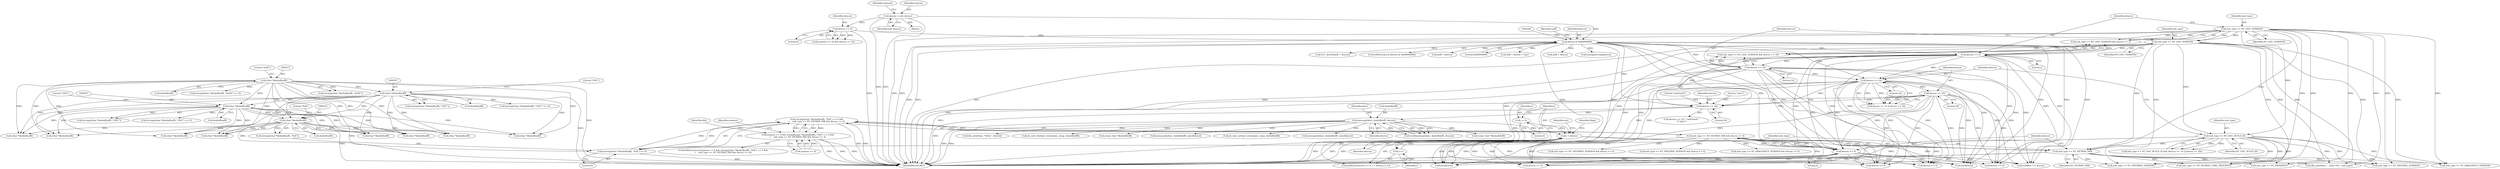 digraph "0_file_ce90e05774dd77d86cfc8dfa6da57b32816841c4_2@API" {
"1000528" [label="(Call,strcmp((char *)&nbuf[noff], \"PaX\") == 0 &&\n\t    xnh_type == NT_NETBSD_PAX && descsz == 4)"];
"1000529" [label="(Call,strcmp((char *)&nbuf[noff], \"PaX\") == 0)"];
"1000531" [label="(Call,(char *)&nbuf[noff])"];
"1000271" [label="(Call,(char *)&nbuf[noff])"];
"1000306" [label="(Call,(char *)&nbuf[noff])"];
"1000452" [label="(Call,(char *)&nbuf[noff])"];
"1000539" [label="(Call,xnh_type == NT_NETBSD_PAX && descsz == 4)"];
"1000540" [label="(Call,xnh_type == NT_NETBSD_PAX)"];
"1000315" [label="(Call,xnh_type == NT_GNU_VERSION)"];
"1000280" [label="(Call,xnh_type == NT_GNU_VERSION)"];
"1000461" [label="(Call,xnh_type == NT_GNU_BUILD_ID)"];
"1000543" [label="(Call,descsz == 4)"];
"1000283" [label="(Call,descsz == 2)"];
"1000199" [label="(Call,descsz & 0x80000000)"];
"1000172" [label="(Call,descsz == 0)"];
"1000164" [label="(Call,descsz = xnh_descsz)"];
"1000318" [label="(Call,descsz == 16)"];
"1000468" [label="(Call,descsz == 20)"];
"1000465" [label="(Call,descsz == 16)"];
"1000502" [label="(Call,i < descsz)"];
"1000505" [label="(Call,i++)"];
"1000499" [label="(Call,i = 0)"];
"1000491" [label="(Call,memcpy(desc, &nbuf[doff], descsz))"];
"1000480" [label="(Call,descsz == 16)"];
"1000524" [label="(Call,namesz == 4 && strcmp((char *)&nbuf[noff], \"PaX\") == 0 &&\n\t    xnh_type == NT_NETBSD_PAX && descsz == 4)"];
"1000285" [label="(Literal,2)"];
"1000556" [label="(Call,memcpy(&desc, &nbuf[doff], sizeof(desc)))"];
"1000238" [label="(Call,doff + descsz > size)"];
"1000506" [label="(Identifier,i)"];
"1000621" [label="(Identifier,namesz)"];
"1000173" [label="(Identifier,descsz)"];
"1000277" [label="(Literal,\"SuSE\")"];
"1000504" [label="(Identifier,descsz)"];
"1000718" [label="(Call,(char *)&nbuf[noff])"];
"1000543" [label="(Call,descsz == 4)"];
"1000982" [label="(Call,xnh_type == NT_NETBSD_CORE_PROCINFO)"];
"1000466" [label="(Identifier,descsz)"];
"1000304" [label="(Call,strcmp((char *)&nbuf[noff], \"GNU\") == 0)"];
"1000312" [label="(Literal,\"GNU\")"];
"1000279" [label="(Call,xnh_type == NT_GNU_VERSION && descsz == 2)"];
"1000480" [label="(Call,descsz == 16)"];
"1000467" [label="(Literal,16)"];
"1000503" [label="(Identifier,i)"];
"1000269" [label="(Call,strcmp((char *)&nbuf[noff], \"SuSE\") == 0)"];
"1000643" [label="(Call,do_note_netbsd_version(ms, swap, &nbuf[doff]))"];
"1000305" [label="(Call,strcmp((char *)&nbuf[noff], \"GNU\"))"];
"1000804" [label="(Call,xnh_type == NT_DRAGONFLY_VERSION && descsz == 4)"];
"1000281" [label="(Identifier,xnh_type)"];
"1000470" [label="(Literal,20)"];
"1000468" [label="(Call,descsz == 20)"];
"1000199" [label="(Call,descsz & 0x80000000)"];
"1000528" [label="(Call,strcmp((char *)&nbuf[noff], \"PaX\") == 0 &&\n\t    xnh_type == NT_NETBSD_PAX && descsz == 4)"];
"1000174" [label="(Literal,0)"];
"1000239" [label="(Call,doff + descsz)"];
"1000824" [label="(Call,memcpy(&desc, &nbuf[doff], sizeof(desc)))"];
"1000541" [label="(Identifier,xnh_type)"];
"1000639" [label="(Call,descsz == 4)"];
"1000769" [label="(Call,descsz == 4)"];
"1000489" [label="(Call,(void)memcpy(desc, &nbuf[doff], descsz))"];
"1000208" [label="(Call,(unsigned long)descsz)"];
"1000451" [label="(Call,strcmp((char *)&nbuf[noff], \"GNU\"))"];
"1000463" [label="(Identifier,NT_GNU_BUILD_ID)"];
"1000214" [label="(Identifier,noff)"];
"1000283" [label="(Call,descsz == 2)"];
"1000164" [label="(Call,descsz = xnh_descsz)"];
"1000172" [label="(Call,descsz == 0)"];
"1000450" [label="(Call,strcmp((char *)&nbuf[noff], \"GNU\") == 0)"];
"1000317" [label="(Identifier,NT_GNU_VERSION)"];
"1000544" [label="(Identifier,descsz)"];
"1000492" [label="(Identifier,desc)"];
"1000907" [label="(Call,(char *)&nbuf[noff])"];
"1000808" [label="(Call,descsz == 4)"];
"1000170" [label="(Identifier,namesz)"];
"1001043" [label="(Call,xnh_type == NT_PRPSINFO)"];
"1000523" [label="(ControlStructure,if (namesz == 4 && strcmp((char *)&nbuf[noff], \"PaX\") == 0 &&\n\t    xnh_type == NT_NETBSD_PAX && descsz == 4))"];
"1000540" [label="(Call,xnh_type == NT_NETBSD_PAX)"];
"1000314" [label="(Call,xnh_type == NT_GNU_VERSION && descsz == 16)"];
"1000469" [label="(Identifier,descsz)"];
"1000531" [label="(Call,(char *)&nbuf[noff])"];
"1000510" [label="(Identifier,ms)"];
"1000796" [label="(Call,(char *)&nbuf[noff])"];
"1000461" [label="(Call,xnh_type == NT_GNU_BUILD_ID)"];
"1000765" [label="(Call,xnh_type == NT_OPENBSD_VERSION && descsz == 4)"];
"1000666" [label="(Call,(const char *)&nbuf[doff])"];
"1000168" [label="(Call,(namesz == 0) && (descsz == 0))"];
"1000306" [label="(Call,(char *)&nbuf[noff])"];
"1000700" [label="(Call,file_printf(ms, \", note=%u\", xnh_type))"];
"1000521" [label="(Identifier,flags)"];
"1000539" [label="(Call,xnh_type == NT_NETBSD_PAX && descsz == 4)"];
"1001244" [label="(MethodReturn,RET)"];
"1000464" [label="(Call,descsz == 16 || descsz == 20)"];
"1000271" [label="(Call,(char *)&nbuf[noff])"];
"1000729" [label="(Call,xnh_type == NT_FREEBSD_VERSION)"];
"1000491" [label="(Call,memcpy(desc, &nbuf[doff], descsz))"];
"1000452" [label="(Call,(char *)&nbuf[noff])"];
"1000315" [label="(Call,xnh_type == NT_GNU_VERSION)"];
"1000545" [label="(Literal,4)"];
"1000497" [label="(Identifier,descsz)"];
"1000498" [label="(ControlStructure,for (i = 0; i < descsz; i++))"];
"1000284" [label="(Identifier,descsz)"];
"1000502" [label="(Call,i < descsz)"];
"1000533" [label="(Call,&nbuf[noff])"];
"1000481" [label="(Identifier,descsz)"];
"1000484" [label="(Literal,\"sha1\")"];
"1000319" [label="(Identifier,descsz)"];
"1000499" [label="(Call,i = 0)"];
"1000538" [label="(Literal,0)"];
"1000479" [label="(Call,descsz == 16 ? \"md5/uuid\" :\n\t\t\"sha1\")"];
"1000460" [label="(Call,xnh_type == NT_GNU_BUILD_ID && (descsz == 16 || descsz == 20))"];
"1000524" [label="(Call,namesz == 4 && strcmp((char *)&nbuf[noff], \"PaX\") == 0 &&\n\t    xnh_type == NT_NETBSD_PAX && descsz == 4)"];
"1000280" [label="(Call,xnh_type == NT_GNU_VERSION)"];
"1000316" [label="(Identifier,xnh_type)"];
"1000270" [label="(Call,strcmp((char *)&nbuf[noff], \"SuSE\"))"];
"1000873" [label="(Call,(char *)&nbuf[noff])"];
"1000200" [label="(Identifier,descsz)"];
"1000493" [label="(Call,&nbuf[doff])"];
"1000926" [label="(Call,(char *)&nbuf[noff])"];
"1000501" [label="(Literal,0)"];
"1000757" [label="(Call,(char *)&nbuf[noff])"];
"1000552" [label="(Identifier,did)"];
"1000166" [label="(Identifier,xnh_descsz)"];
"1000308" [label="(Call,&nbuf[noff])"];
"1000728" [label="(Call,xnh_type == NT_FREEBSD_VERSION && descsz == 4)"];
"1000732" [label="(Call,descsz == 4)"];
"1000282" [label="(Identifier,NT_GNU_VERSION)"];
"1000683" [label="(Call,(int)descsz)"];
"1000462" [label="(Identifier,xnh_type)"];
"1000458" [label="(Literal,\"GNU\")"];
"1000542" [label="(Identifier,NT_NETBSD_PAX)"];
"1000509" [label="(Call,file_printf(ms, \"%02x\", desc[i]))"];
"1000465" [label="(Call,descsz == 16)"];
"1000736" [label="(Call,do_note_freebsd_version(ms, swap, &nbuf[doff]))"];
"1000805" [label="(Call,xnh_type == NT_DRAGONFLY_VERSION)"];
"1000125" [label="(Block,)"];
"1000233" [label="(Call,ELF_ALIGN(doff + descsz))"];
"1000454" [label="(Call,&nbuf[noff])"];
"1000198" [label="(ControlStructure,if (descsz & 0x80000000))"];
"1000530" [label="(Call,strcmp((char *)&nbuf[noff], \"PaX\"))"];
"1000888" [label="(Call,(char *)&nbuf[noff])"];
"1000234" [label="(Call,doff + descsz)"];
"1000320" [label="(Literal,16)"];
"1000537" [label="(Literal,\"PaX\")"];
"1000482" [label="(Literal,16)"];
"1000483" [label="(Literal,\"md5/uuid\")"];
"1001100" [label="(Call,reloffset >= descsz)"];
"1000663" [label="(Call,(int)descsz)"];
"1000766" [label="(Call,xnh_type == NT_OPENBSD_VERSION)"];
"1000625" [label="(Call,(char *)&nbuf[noff])"];
"1000201" [label="(Literal,0x80000000)"];
"1000505" [label="(Call,i++)"];
"1000529" [label="(Call,strcmp((char *)&nbuf[noff], \"PaX\") == 0)"];
"1000500" [label="(Identifier,i)"];
"1000686" [label="(Call,(const char *)&nbuf[doff])"];
"1000273" [label="(Call,&nbuf[noff])"];
"1000318" [label="(Call,descsz == 16)"];
"1000165" [label="(Identifier,descsz)"];
"1000525" [label="(Call,namesz == 4)"];
"1000528" -> "1000524"  [label="AST: "];
"1000528" -> "1000529"  [label="CFG: "];
"1000528" -> "1000539"  [label="CFG: "];
"1000529" -> "1000528"  [label="AST: "];
"1000539" -> "1000528"  [label="AST: "];
"1000524" -> "1000528"  [label="CFG: "];
"1000528" -> "1001244"  [label="DDG: "];
"1000528" -> "1001244"  [label="DDG: "];
"1000528" -> "1000524"  [label="DDG: "];
"1000528" -> "1000524"  [label="DDG: "];
"1000529" -> "1000528"  [label="DDG: "];
"1000529" -> "1000528"  [label="DDG: "];
"1000539" -> "1000528"  [label="DDG: "];
"1000539" -> "1000528"  [label="DDG: "];
"1000529" -> "1000538"  [label="CFG: "];
"1000530" -> "1000529"  [label="AST: "];
"1000538" -> "1000529"  [label="AST: "];
"1000541" -> "1000529"  [label="CFG: "];
"1000529" -> "1001244"  [label="DDG: "];
"1000531" -> "1000529"  [label="DDG: "];
"1000531" -> "1000530"  [label="AST: "];
"1000531" -> "1000533"  [label="CFG: "];
"1000532" -> "1000531"  [label="AST: "];
"1000533" -> "1000531"  [label="AST: "];
"1000537" -> "1000531"  [label="CFG: "];
"1000531" -> "1001244"  [label="DDG: "];
"1000531" -> "1000530"  [label="DDG: "];
"1000271" -> "1000531"  [label="DDG: "];
"1000306" -> "1000531"  [label="DDG: "];
"1000452" -> "1000531"  [label="DDG: "];
"1000531" -> "1000625"  [label="DDG: "];
"1000531" -> "1000718"  [label="DDG: "];
"1000531" -> "1000757"  [label="DDG: "];
"1000531" -> "1000796"  [label="DDG: "];
"1000531" -> "1000873"  [label="DDG: "];
"1000531" -> "1000888"  [label="DDG: "];
"1000531" -> "1000907"  [label="DDG: "];
"1000531" -> "1000926"  [label="DDG: "];
"1000271" -> "1000270"  [label="AST: "];
"1000271" -> "1000273"  [label="CFG: "];
"1000272" -> "1000271"  [label="AST: "];
"1000273" -> "1000271"  [label="AST: "];
"1000277" -> "1000271"  [label="CFG: "];
"1000271" -> "1001244"  [label="DDG: "];
"1000271" -> "1000269"  [label="DDG: "];
"1000271" -> "1000270"  [label="DDG: "];
"1000271" -> "1000306"  [label="DDG: "];
"1000271" -> "1000452"  [label="DDG: "];
"1000271" -> "1000625"  [label="DDG: "];
"1000271" -> "1000718"  [label="DDG: "];
"1000271" -> "1000757"  [label="DDG: "];
"1000271" -> "1000796"  [label="DDG: "];
"1000271" -> "1000873"  [label="DDG: "];
"1000271" -> "1000888"  [label="DDG: "];
"1000271" -> "1000907"  [label="DDG: "];
"1000271" -> "1000926"  [label="DDG: "];
"1000306" -> "1000305"  [label="AST: "];
"1000306" -> "1000308"  [label="CFG: "];
"1000307" -> "1000306"  [label="AST: "];
"1000308" -> "1000306"  [label="AST: "];
"1000312" -> "1000306"  [label="CFG: "];
"1000306" -> "1001244"  [label="DDG: "];
"1000306" -> "1000304"  [label="DDG: "];
"1000306" -> "1000305"  [label="DDG: "];
"1000306" -> "1000452"  [label="DDG: "];
"1000306" -> "1000625"  [label="DDG: "];
"1000306" -> "1000718"  [label="DDG: "];
"1000306" -> "1000757"  [label="DDG: "];
"1000306" -> "1000796"  [label="DDG: "];
"1000306" -> "1000873"  [label="DDG: "];
"1000306" -> "1000888"  [label="DDG: "];
"1000306" -> "1000907"  [label="DDG: "];
"1000306" -> "1000926"  [label="DDG: "];
"1000452" -> "1000451"  [label="AST: "];
"1000452" -> "1000454"  [label="CFG: "];
"1000453" -> "1000452"  [label="AST: "];
"1000454" -> "1000452"  [label="AST: "];
"1000458" -> "1000452"  [label="CFG: "];
"1000452" -> "1001244"  [label="DDG: "];
"1000452" -> "1000450"  [label="DDG: "];
"1000452" -> "1000451"  [label="DDG: "];
"1000452" -> "1000625"  [label="DDG: "];
"1000452" -> "1000718"  [label="DDG: "];
"1000452" -> "1000757"  [label="DDG: "];
"1000452" -> "1000796"  [label="DDG: "];
"1000452" -> "1000873"  [label="DDG: "];
"1000452" -> "1000888"  [label="DDG: "];
"1000452" -> "1000907"  [label="DDG: "];
"1000452" -> "1000926"  [label="DDG: "];
"1000539" -> "1000540"  [label="CFG: "];
"1000539" -> "1000543"  [label="CFG: "];
"1000540" -> "1000539"  [label="AST: "];
"1000543" -> "1000539"  [label="AST: "];
"1000539" -> "1001244"  [label="DDG: "];
"1000539" -> "1001244"  [label="DDG: "];
"1000540" -> "1000539"  [label="DDG: "];
"1000540" -> "1000539"  [label="DDG: "];
"1000543" -> "1000539"  [label="DDG: "];
"1000543" -> "1000539"  [label="DDG: "];
"1000539" -> "1000728"  [label="DDG: "];
"1000539" -> "1000765"  [label="DDG: "];
"1000539" -> "1000804"  [label="DDG: "];
"1000540" -> "1000542"  [label="CFG: "];
"1000541" -> "1000540"  [label="AST: "];
"1000542" -> "1000540"  [label="AST: "];
"1000544" -> "1000540"  [label="CFG: "];
"1000540" -> "1001244"  [label="DDG: "];
"1000540" -> "1001244"  [label="DDG: "];
"1000315" -> "1000540"  [label="DDG: "];
"1000280" -> "1000540"  [label="DDG: "];
"1000461" -> "1000540"  [label="DDG: "];
"1000540" -> "1000700"  [label="DDG: "];
"1000540" -> "1000729"  [label="DDG: "];
"1000540" -> "1000766"  [label="DDG: "];
"1000540" -> "1000805"  [label="DDG: "];
"1000540" -> "1000982"  [label="DDG: "];
"1000540" -> "1001043"  [label="DDG: "];
"1000315" -> "1000314"  [label="AST: "];
"1000315" -> "1000317"  [label="CFG: "];
"1000316" -> "1000315"  [label="AST: "];
"1000317" -> "1000315"  [label="AST: "];
"1000319" -> "1000315"  [label="CFG: "];
"1000314" -> "1000315"  [label="CFG: "];
"1000315" -> "1001244"  [label="DDG: "];
"1000315" -> "1001244"  [label="DDG: "];
"1000315" -> "1000314"  [label="DDG: "];
"1000315" -> "1000314"  [label="DDG: "];
"1000280" -> "1000315"  [label="DDG: "];
"1000280" -> "1000315"  [label="DDG: "];
"1000315" -> "1000461"  [label="DDG: "];
"1000315" -> "1000700"  [label="DDG: "];
"1000315" -> "1000729"  [label="DDG: "];
"1000315" -> "1000766"  [label="DDG: "];
"1000315" -> "1000805"  [label="DDG: "];
"1000315" -> "1000982"  [label="DDG: "];
"1000315" -> "1001043"  [label="DDG: "];
"1000280" -> "1000279"  [label="AST: "];
"1000280" -> "1000282"  [label="CFG: "];
"1000281" -> "1000280"  [label="AST: "];
"1000282" -> "1000280"  [label="AST: "];
"1000284" -> "1000280"  [label="CFG: "];
"1000279" -> "1000280"  [label="CFG: "];
"1000280" -> "1001244"  [label="DDG: "];
"1000280" -> "1001244"  [label="DDG: "];
"1000280" -> "1000279"  [label="DDG: "];
"1000280" -> "1000279"  [label="DDG: "];
"1000280" -> "1000461"  [label="DDG: "];
"1000280" -> "1000700"  [label="DDG: "];
"1000280" -> "1000729"  [label="DDG: "];
"1000280" -> "1000766"  [label="DDG: "];
"1000280" -> "1000805"  [label="DDG: "];
"1000280" -> "1000982"  [label="DDG: "];
"1000280" -> "1001043"  [label="DDG: "];
"1000461" -> "1000460"  [label="AST: "];
"1000461" -> "1000463"  [label="CFG: "];
"1000462" -> "1000461"  [label="AST: "];
"1000463" -> "1000461"  [label="AST: "];
"1000466" -> "1000461"  [label="CFG: "];
"1000460" -> "1000461"  [label="CFG: "];
"1000461" -> "1001244"  [label="DDG: "];
"1000461" -> "1001244"  [label="DDG: "];
"1000461" -> "1000460"  [label="DDG: "];
"1000461" -> "1000460"  [label="DDG: "];
"1000461" -> "1000700"  [label="DDG: "];
"1000461" -> "1000729"  [label="DDG: "];
"1000461" -> "1000766"  [label="DDG: "];
"1000461" -> "1000805"  [label="DDG: "];
"1000461" -> "1000982"  [label="DDG: "];
"1000461" -> "1001043"  [label="DDG: "];
"1000543" -> "1000545"  [label="CFG: "];
"1000544" -> "1000543"  [label="AST: "];
"1000545" -> "1000543"  [label="AST: "];
"1000543" -> "1001244"  [label="DDG: "];
"1000283" -> "1000543"  [label="DDG: "];
"1000318" -> "1000543"  [label="DDG: "];
"1000468" -> "1000543"  [label="DDG: "];
"1000502" -> "1000543"  [label="DDG: "];
"1000465" -> "1000543"  [label="DDG: "];
"1000199" -> "1000543"  [label="DDG: "];
"1000543" -> "1000639"  [label="DDG: "];
"1000543" -> "1000663"  [label="DDG: "];
"1000543" -> "1000683"  [label="DDG: "];
"1000543" -> "1000732"  [label="DDG: "];
"1000543" -> "1000769"  [label="DDG: "];
"1000543" -> "1000808"  [label="DDG: "];
"1000543" -> "1001100"  [label="DDG: "];
"1000283" -> "1000279"  [label="AST: "];
"1000283" -> "1000285"  [label="CFG: "];
"1000284" -> "1000283"  [label="AST: "];
"1000285" -> "1000283"  [label="AST: "];
"1000279" -> "1000283"  [label="CFG: "];
"1000283" -> "1001244"  [label="DDG: "];
"1000283" -> "1000279"  [label="DDG: "];
"1000283" -> "1000279"  [label="DDG: "];
"1000199" -> "1000283"  [label="DDG: "];
"1000283" -> "1000318"  [label="DDG: "];
"1000283" -> "1000465"  [label="DDG: "];
"1000283" -> "1000480"  [label="DDG: "];
"1000283" -> "1000639"  [label="DDG: "];
"1000283" -> "1000663"  [label="DDG: "];
"1000283" -> "1000683"  [label="DDG: "];
"1000283" -> "1000732"  [label="DDG: "];
"1000283" -> "1000769"  [label="DDG: "];
"1000283" -> "1000808"  [label="DDG: "];
"1000283" -> "1001100"  [label="DDG: "];
"1000199" -> "1000198"  [label="AST: "];
"1000199" -> "1000201"  [label="CFG: "];
"1000200" -> "1000199"  [label="AST: "];
"1000201" -> "1000199"  [label="AST: "];
"1000204" -> "1000199"  [label="CFG: "];
"1000214" -> "1000199"  [label="CFG: "];
"1000199" -> "1001244"  [label="DDG: "];
"1000199" -> "1001244"  [label="DDG: "];
"1000172" -> "1000199"  [label="DDG: "];
"1000164" -> "1000199"  [label="DDG: "];
"1000199" -> "1000208"  [label="DDG: "];
"1000199" -> "1000233"  [label="DDG: "];
"1000199" -> "1000234"  [label="DDG: "];
"1000199" -> "1000238"  [label="DDG: "];
"1000199" -> "1000239"  [label="DDG: "];
"1000199" -> "1000318"  [label="DDG: "];
"1000199" -> "1000465"  [label="DDG: "];
"1000199" -> "1000480"  [label="DDG: "];
"1000199" -> "1000639"  [label="DDG: "];
"1000199" -> "1000663"  [label="DDG: "];
"1000199" -> "1000683"  [label="DDG: "];
"1000199" -> "1000732"  [label="DDG: "];
"1000199" -> "1000769"  [label="DDG: "];
"1000199" -> "1000808"  [label="DDG: "];
"1000199" -> "1001100"  [label="DDG: "];
"1000172" -> "1000168"  [label="AST: "];
"1000172" -> "1000174"  [label="CFG: "];
"1000173" -> "1000172"  [label="AST: "];
"1000174" -> "1000172"  [label="AST: "];
"1000168" -> "1000172"  [label="CFG: "];
"1000172" -> "1001244"  [label="DDG: "];
"1000172" -> "1000168"  [label="DDG: "];
"1000172" -> "1000168"  [label="DDG: "];
"1000164" -> "1000172"  [label="DDG: "];
"1000164" -> "1000125"  [label="AST: "];
"1000164" -> "1000166"  [label="CFG: "];
"1000165" -> "1000164"  [label="AST: "];
"1000166" -> "1000164"  [label="AST: "];
"1000170" -> "1000164"  [label="CFG: "];
"1000164" -> "1001244"  [label="DDG: "];
"1000164" -> "1001244"  [label="DDG: "];
"1000318" -> "1000314"  [label="AST: "];
"1000318" -> "1000320"  [label="CFG: "];
"1000319" -> "1000318"  [label="AST: "];
"1000320" -> "1000318"  [label="AST: "];
"1000314" -> "1000318"  [label="CFG: "];
"1000318" -> "1001244"  [label="DDG: "];
"1000318" -> "1000314"  [label="DDG: "];
"1000318" -> "1000314"  [label="DDG: "];
"1000318" -> "1000465"  [label="DDG: "];
"1000318" -> "1000480"  [label="DDG: "];
"1000318" -> "1000639"  [label="DDG: "];
"1000318" -> "1000663"  [label="DDG: "];
"1000318" -> "1000683"  [label="DDG: "];
"1000318" -> "1000732"  [label="DDG: "];
"1000318" -> "1000769"  [label="DDG: "];
"1000318" -> "1000808"  [label="DDG: "];
"1000318" -> "1001100"  [label="DDG: "];
"1000468" -> "1000464"  [label="AST: "];
"1000468" -> "1000470"  [label="CFG: "];
"1000469" -> "1000468"  [label="AST: "];
"1000470" -> "1000468"  [label="AST: "];
"1000464" -> "1000468"  [label="CFG: "];
"1000468" -> "1001244"  [label="DDG: "];
"1000468" -> "1000464"  [label="DDG: "];
"1000468" -> "1000464"  [label="DDG: "];
"1000465" -> "1000468"  [label="DDG: "];
"1000468" -> "1000480"  [label="DDG: "];
"1000468" -> "1000639"  [label="DDG: "];
"1000468" -> "1000663"  [label="DDG: "];
"1000468" -> "1000683"  [label="DDG: "];
"1000468" -> "1000732"  [label="DDG: "];
"1000468" -> "1000769"  [label="DDG: "];
"1000468" -> "1000808"  [label="DDG: "];
"1000468" -> "1001100"  [label="DDG: "];
"1000465" -> "1000464"  [label="AST: "];
"1000465" -> "1000467"  [label="CFG: "];
"1000466" -> "1000465"  [label="AST: "];
"1000467" -> "1000465"  [label="AST: "];
"1000469" -> "1000465"  [label="CFG: "];
"1000464" -> "1000465"  [label="CFG: "];
"1000465" -> "1001244"  [label="DDG: "];
"1000465" -> "1000464"  [label="DDG: "];
"1000465" -> "1000464"  [label="DDG: "];
"1000465" -> "1000480"  [label="DDG: "];
"1000465" -> "1000639"  [label="DDG: "];
"1000465" -> "1000663"  [label="DDG: "];
"1000465" -> "1000683"  [label="DDG: "];
"1000465" -> "1000732"  [label="DDG: "];
"1000465" -> "1000769"  [label="DDG: "];
"1000465" -> "1000808"  [label="DDG: "];
"1000465" -> "1001100"  [label="DDG: "];
"1000502" -> "1000498"  [label="AST: "];
"1000502" -> "1000504"  [label="CFG: "];
"1000503" -> "1000502"  [label="AST: "];
"1000504" -> "1000502"  [label="AST: "];
"1000510" -> "1000502"  [label="CFG: "];
"1000521" -> "1000502"  [label="CFG: "];
"1000502" -> "1001244"  [label="DDG: "];
"1000502" -> "1001244"  [label="DDG: "];
"1000502" -> "1001244"  [label="DDG: "];
"1000505" -> "1000502"  [label="DDG: "];
"1000499" -> "1000502"  [label="DDG: "];
"1000491" -> "1000502"  [label="DDG: "];
"1000502" -> "1000505"  [label="DDG: "];
"1000502" -> "1000639"  [label="DDG: "];
"1000502" -> "1000663"  [label="DDG: "];
"1000502" -> "1000683"  [label="DDG: "];
"1000502" -> "1000732"  [label="DDG: "];
"1000502" -> "1000769"  [label="DDG: "];
"1000502" -> "1000808"  [label="DDG: "];
"1000502" -> "1001100"  [label="DDG: "];
"1000505" -> "1000498"  [label="AST: "];
"1000505" -> "1000506"  [label="CFG: "];
"1000506" -> "1000505"  [label="AST: "];
"1000503" -> "1000505"  [label="CFG: "];
"1000499" -> "1000498"  [label="AST: "];
"1000499" -> "1000501"  [label="CFG: "];
"1000500" -> "1000499"  [label="AST: "];
"1000501" -> "1000499"  [label="AST: "];
"1000503" -> "1000499"  [label="CFG: "];
"1000491" -> "1000489"  [label="AST: "];
"1000491" -> "1000497"  [label="CFG: "];
"1000492" -> "1000491"  [label="AST: "];
"1000493" -> "1000491"  [label="AST: "];
"1000497" -> "1000491"  [label="AST: "];
"1000489" -> "1000491"  [label="CFG: "];
"1000491" -> "1001244"  [label="DDG: "];
"1000491" -> "1001244"  [label="DDG: "];
"1000491" -> "1000489"  [label="DDG: "];
"1000491" -> "1000489"  [label="DDG: "];
"1000491" -> "1000489"  [label="DDG: "];
"1000480" -> "1000491"  [label="DDG: "];
"1000491" -> "1000509"  [label="DDG: "];
"1000491" -> "1000556"  [label="DDG: "];
"1000491" -> "1000643"  [label="DDG: "];
"1000491" -> "1000666"  [label="DDG: "];
"1000491" -> "1000686"  [label="DDG: "];
"1000491" -> "1000736"  [label="DDG: "];
"1000491" -> "1000824"  [label="DDG: "];
"1000480" -> "1000479"  [label="AST: "];
"1000480" -> "1000482"  [label="CFG: "];
"1000481" -> "1000480"  [label="AST: "];
"1000482" -> "1000480"  [label="AST: "];
"1000483" -> "1000480"  [label="CFG: "];
"1000484" -> "1000480"  [label="CFG: "];
"1000480" -> "1001244"  [label="DDG: "];
"1000524" -> "1000523"  [label="AST: "];
"1000524" -> "1000525"  [label="CFG: "];
"1000525" -> "1000524"  [label="AST: "];
"1000552" -> "1000524"  [label="CFG: "];
"1000621" -> "1000524"  [label="CFG: "];
"1000524" -> "1001244"  [label="DDG: "];
"1000524" -> "1001244"  [label="DDG: "];
"1000524" -> "1001244"  [label="DDG: "];
"1000525" -> "1000524"  [label="DDG: "];
"1000525" -> "1000524"  [label="DDG: "];
}
